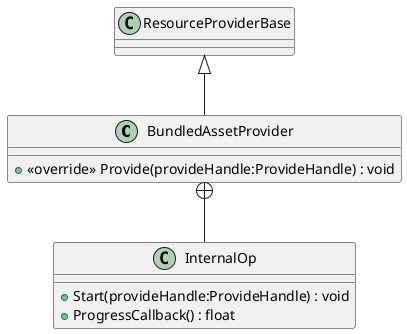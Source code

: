 @startuml
class BundledAssetProvider {
    + <<override>> Provide(provideHandle:ProvideHandle) : void
}
class InternalOp {
    + Start(provideHandle:ProvideHandle) : void
    + ProgressCallback() : float
}
ResourceProviderBase <|-- BundledAssetProvider
BundledAssetProvider +-- InternalOp
@enduml
